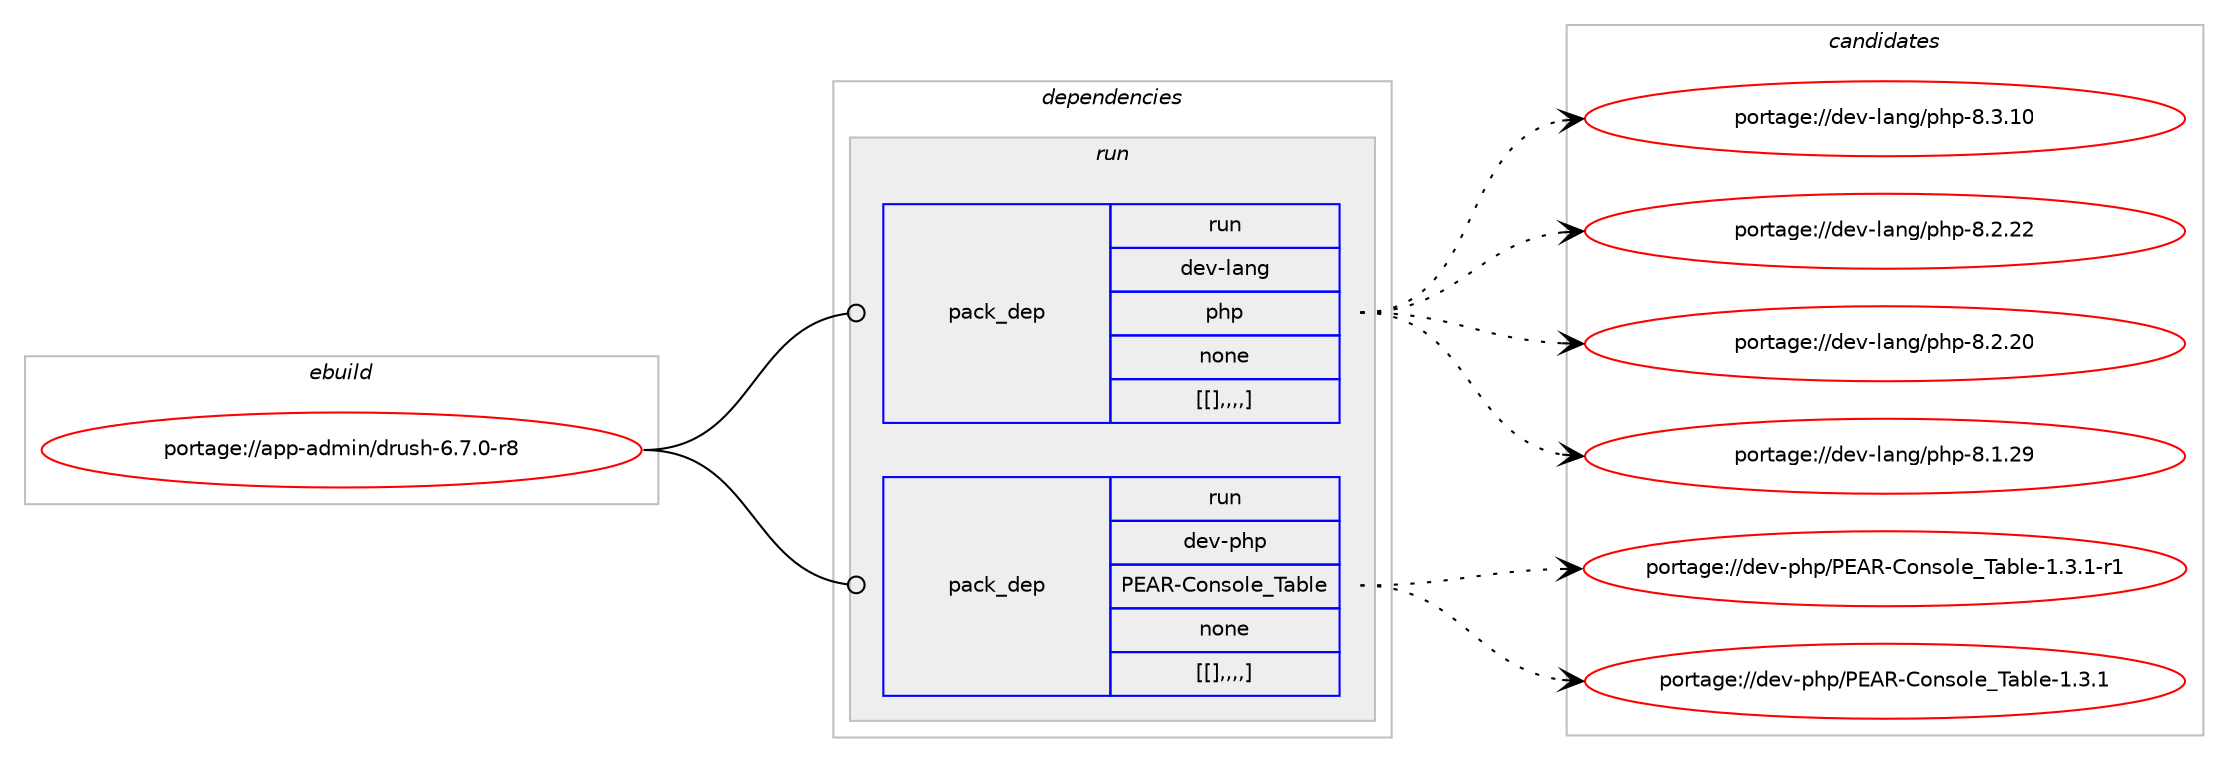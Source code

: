 digraph prolog {

# *************
# Graph options
# *************

newrank=true;
concentrate=true;
compound=true;
graph [rankdir=LR,fontname=Helvetica,fontsize=10,ranksep=1.5];#, ranksep=2.5, nodesep=0.2];
edge  [arrowhead=vee];
node  [fontname=Helvetica,fontsize=10];

# **********
# The ebuild
# **********

subgraph cluster_leftcol {
color=gray;
label=<<i>ebuild</i>>;
id [label="portage://app-admin/drush-6.7.0-r8", color=red, width=4, href="../app-admin/drush-6.7.0-r8.svg"];
}

# ****************
# The dependencies
# ****************

subgraph cluster_midcol {
color=gray;
label=<<i>dependencies</i>>;
subgraph cluster_compile {
fillcolor="#eeeeee";
style=filled;
label=<<i>compile</i>>;
}
subgraph cluster_compileandrun {
fillcolor="#eeeeee";
style=filled;
label=<<i>compile and run</i>>;
}
subgraph cluster_run {
fillcolor="#eeeeee";
style=filled;
label=<<i>run</i>>;
subgraph pack1925 {
dependency2507 [label=<<TABLE BORDER="0" CELLBORDER="1" CELLSPACING="0" CELLPADDING="4" WIDTH="220"><TR><TD ROWSPAN="6" CELLPADDING="30">pack_dep</TD></TR><TR><TD WIDTH="110">run</TD></TR><TR><TD>dev-lang</TD></TR><TR><TD>php</TD></TR><TR><TD>none</TD></TR><TR><TD>[[],,,,]</TD></TR></TABLE>>, shape=none, color=blue];
}
id:e -> dependency2507:w [weight=20,style="solid",arrowhead="odot"];
subgraph pack1926 {
dependency2508 [label=<<TABLE BORDER="0" CELLBORDER="1" CELLSPACING="0" CELLPADDING="4" WIDTH="220"><TR><TD ROWSPAN="6" CELLPADDING="30">pack_dep</TD></TR><TR><TD WIDTH="110">run</TD></TR><TR><TD>dev-php</TD></TR><TR><TD>PEAR-Console_Table</TD></TR><TR><TD>none</TD></TR><TR><TD>[[],,,,]</TD></TR></TABLE>>, shape=none, color=blue];
}
id:e -> dependency2508:w [weight=20,style="solid",arrowhead="odot"];
}
}

# **************
# The candidates
# **************

subgraph cluster_choices {
rank=same;
color=gray;
label=<<i>candidates</i>>;

subgraph choice1925 {
color=black;
nodesep=1;
choice10010111845108971101034711210411245564651464948 [label="portage://dev-lang/php-8.3.10", color=red, width=4,href="../dev-lang/php-8.3.10.svg"];
choice10010111845108971101034711210411245564650465050 [label="portage://dev-lang/php-8.2.22", color=red, width=4,href="../dev-lang/php-8.2.22.svg"];
choice10010111845108971101034711210411245564650465048 [label="portage://dev-lang/php-8.2.20", color=red, width=4,href="../dev-lang/php-8.2.20.svg"];
choice10010111845108971101034711210411245564649465057 [label="portage://dev-lang/php-8.1.29", color=red, width=4,href="../dev-lang/php-8.1.29.svg"];
dependency2507:e -> choice10010111845108971101034711210411245564651464948:w [style=dotted,weight="100"];
dependency2507:e -> choice10010111845108971101034711210411245564650465050:w [style=dotted,weight="100"];
dependency2507:e -> choice10010111845108971101034711210411245564650465048:w [style=dotted,weight="100"];
dependency2507:e -> choice10010111845108971101034711210411245564649465057:w [style=dotted,weight="100"];
}
subgraph choice1926 {
color=black;
nodesep=1;
choice1001011184511210411247806965824567111110115111108101958497981081014549465146494511449 [label="portage://dev-php/PEAR-Console_Table-1.3.1-r1", color=red, width=4,href="../dev-php/PEAR-Console_Table-1.3.1-r1.svg"];
choice100101118451121041124780696582456711111011511110810195849798108101454946514649 [label="portage://dev-php/PEAR-Console_Table-1.3.1", color=red, width=4,href="../dev-php/PEAR-Console_Table-1.3.1.svg"];
dependency2508:e -> choice1001011184511210411247806965824567111110115111108101958497981081014549465146494511449:w [style=dotted,weight="100"];
dependency2508:e -> choice100101118451121041124780696582456711111011511110810195849798108101454946514649:w [style=dotted,weight="100"];
}
}

}
